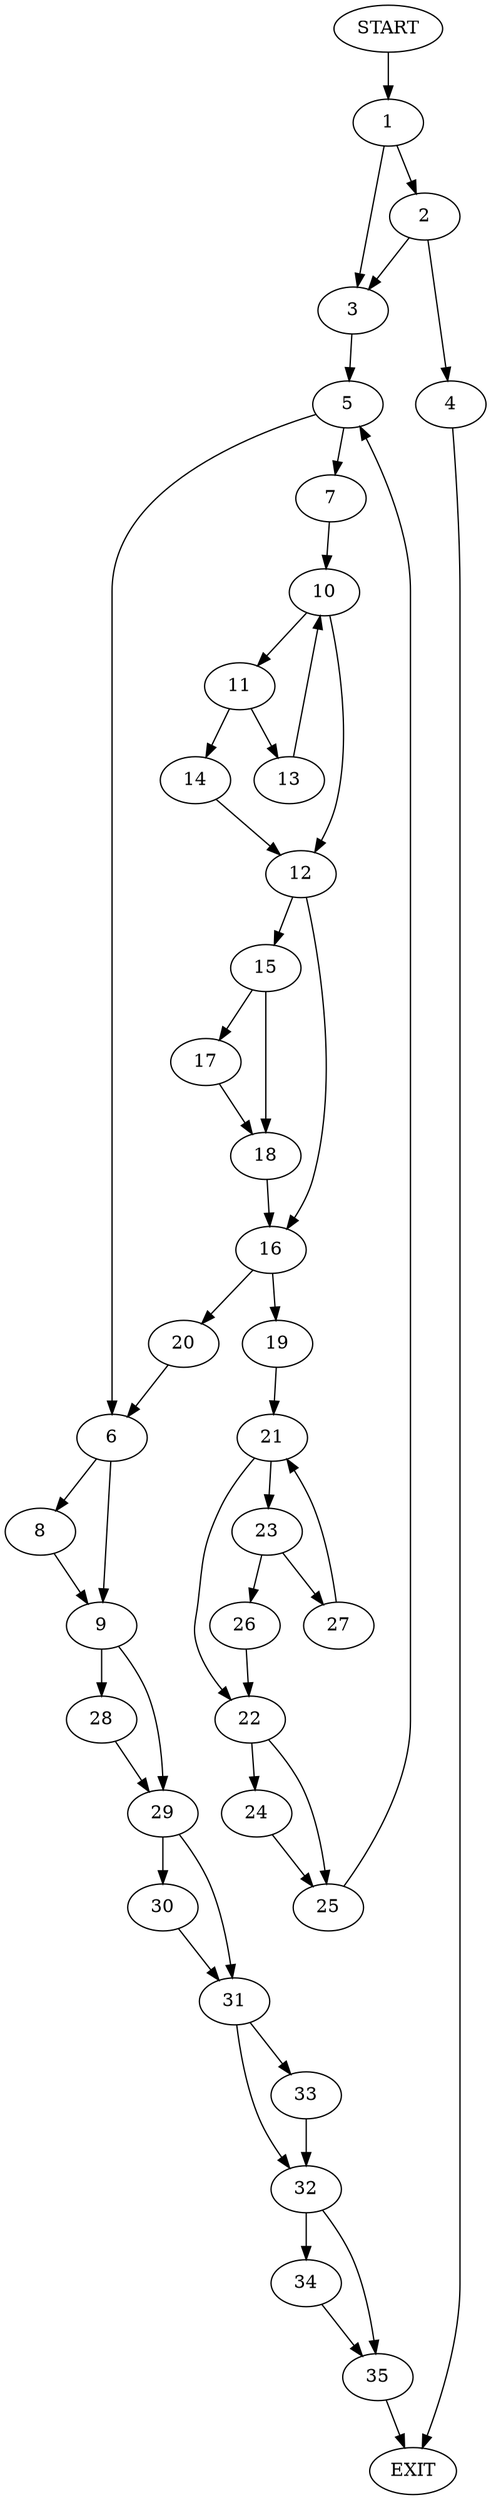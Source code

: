 digraph {
0 [label="START"]
36 [label="EXIT"]
0 -> 1
1 -> 2
1 -> 3
2 -> 4
2 -> 3
3 -> 5
4 -> 36
5 -> 6
5 -> 7
6 -> 8
6 -> 9
7 -> 10
10 -> 11
10 -> 12
11 -> 13
11 -> 14
12 -> 15
12 -> 16
13 -> 10
14 -> 12
15 -> 17
15 -> 18
16 -> 19
16 -> 20
18 -> 16
17 -> 18
19 -> 21
20 -> 6
21 -> 22
21 -> 23
22 -> 24
22 -> 25
23 -> 26
23 -> 27
27 -> 21
26 -> 22
25 -> 5
24 -> 25
9 -> 28
9 -> 29
8 -> 9
28 -> 29
29 -> 30
29 -> 31
31 -> 32
31 -> 33
30 -> 31
33 -> 32
32 -> 34
32 -> 35
34 -> 35
35 -> 36
}
